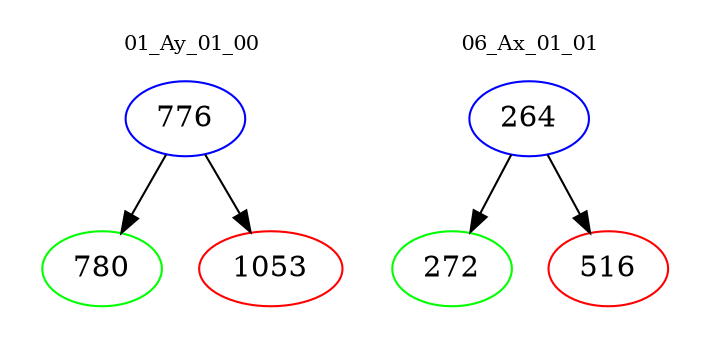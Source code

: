 digraph{
subgraph cluster_0 {
color = white
label = "01_Ay_01_00";
fontsize=10;
T0_776 [label="776", color="blue"]
T0_776 -> T0_780 [color="black"]
T0_780 [label="780", color="green"]
T0_776 -> T0_1053 [color="black"]
T0_1053 [label="1053", color="red"]
}
subgraph cluster_1 {
color = white
label = "06_Ax_01_01";
fontsize=10;
T1_264 [label="264", color="blue"]
T1_264 -> T1_272 [color="black"]
T1_272 [label="272", color="green"]
T1_264 -> T1_516 [color="black"]
T1_516 [label="516", color="red"]
}
}
